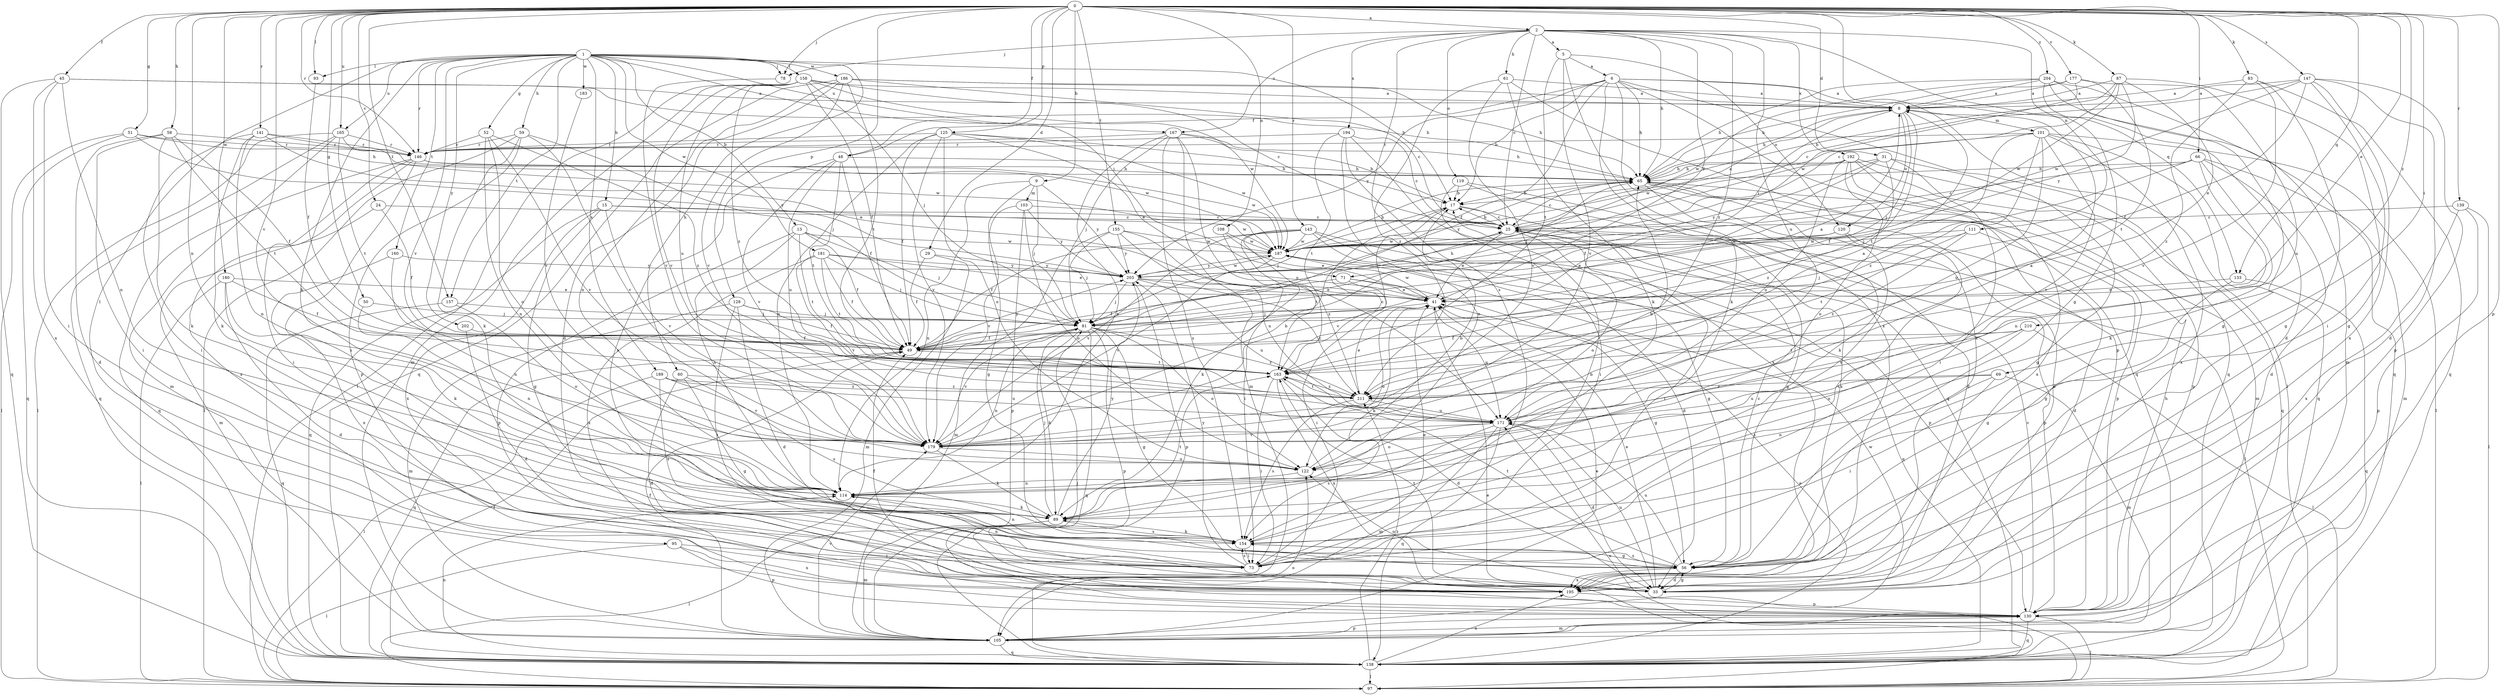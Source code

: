 strict digraph  {
0;
1;
2;
5;
6;
8;
9;
13;
15;
17;
24;
25;
29;
31;
33;
41;
45;
48;
49;
50;
51;
52;
56;
58;
59;
60;
61;
65;
66;
69;
71;
73;
78;
81;
83;
87;
89;
93;
95;
97;
101;
103;
105;
108;
111;
114;
119;
120;
122;
125;
128;
130;
133;
138;
139;
141;
143;
146;
147;
154;
155;
157;
158;
160;
163;
165;
167;
171;
177;
179;
180;
181;
183;
186;
187;
189;
192;
194;
195;
202;
203;
204;
210;
211;
0 -> 2  [label=a];
0 -> 9  [label=b];
0 -> 24  [label=c];
0 -> 29  [label=d];
0 -> 31  [label=d];
0 -> 41  [label=e];
0 -> 45  [label=f];
0 -> 48  [label=f];
0 -> 50  [label=g];
0 -> 51  [label=g];
0 -> 58  [label=h];
0 -> 66  [label=i];
0 -> 69  [label=i];
0 -> 78  [label=j];
0 -> 83  [label=k];
0 -> 87  [label=k];
0 -> 93  [label=l];
0 -> 108  [label=n];
0 -> 111  [label=n];
0 -> 114  [label=n];
0 -> 125  [label=p];
0 -> 128  [label=p];
0 -> 130  [label=p];
0 -> 133  [label=q];
0 -> 139  [label=r];
0 -> 141  [label=r];
0 -> 143  [label=r];
0 -> 146  [label=r];
0 -> 147  [label=s];
0 -> 155  [label=t];
0 -> 157  [label=t];
0 -> 165  [label=u];
0 -> 177  [label=v];
0 -> 179  [label=v];
0 -> 180  [label=w];
0 -> 204  [label=z];
0 -> 210  [label=z];
1 -> 13  [label=b];
1 -> 15  [label=b];
1 -> 17  [label=b];
1 -> 52  [label=g];
1 -> 59  [label=h];
1 -> 60  [label=h];
1 -> 71  [label=i];
1 -> 78  [label=j];
1 -> 89  [label=k];
1 -> 93  [label=l];
1 -> 95  [label=l];
1 -> 146  [label=r];
1 -> 157  [label=t];
1 -> 158  [label=t];
1 -> 160  [label=t];
1 -> 165  [label=u];
1 -> 167  [label=u];
1 -> 179  [label=v];
1 -> 181  [label=w];
1 -> 183  [label=w];
1 -> 186  [label=w];
1 -> 189  [label=x];
1 -> 202  [label=y];
2 -> 5  [label=a];
2 -> 25  [label=c];
2 -> 41  [label=e];
2 -> 56  [label=g];
2 -> 61  [label=h];
2 -> 65  [label=h];
2 -> 78  [label=j];
2 -> 119  [label=o];
2 -> 133  [label=q];
2 -> 154  [label=s];
2 -> 167  [label=u];
2 -> 171  [label=u];
2 -> 192  [label=x];
2 -> 194  [label=x];
2 -> 211  [label=z];
5 -> 6  [label=a];
5 -> 120  [label=o];
5 -> 163  [label=t];
5 -> 179  [label=v];
5 -> 195  [label=x];
6 -> 8  [label=a];
6 -> 17  [label=b];
6 -> 48  [label=f];
6 -> 49  [label=f];
6 -> 65  [label=h];
6 -> 89  [label=k];
6 -> 97  [label=l];
6 -> 130  [label=p];
6 -> 138  [label=q];
6 -> 195  [label=x];
6 -> 203  [label=y];
8 -> 65  [label=h];
8 -> 71  [label=i];
8 -> 81  [label=j];
8 -> 101  [label=m];
8 -> 120  [label=o];
8 -> 163  [label=t];
9 -> 56  [label=g];
9 -> 81  [label=j];
9 -> 103  [label=m];
9 -> 114  [label=n];
9 -> 203  [label=y];
13 -> 49  [label=f];
13 -> 81  [label=j];
13 -> 114  [label=n];
13 -> 130  [label=p];
13 -> 163  [label=t];
13 -> 187  [label=w];
15 -> 25  [label=c];
15 -> 56  [label=g];
15 -> 138  [label=q];
15 -> 179  [label=v];
15 -> 187  [label=w];
15 -> 195  [label=x];
17 -> 25  [label=c];
17 -> 56  [label=g];
17 -> 81  [label=j];
17 -> 179  [label=v];
24 -> 25  [label=c];
24 -> 49  [label=f];
24 -> 105  [label=m];
25 -> 8  [label=a];
25 -> 17  [label=b];
25 -> 41  [label=e];
25 -> 73  [label=i];
25 -> 97  [label=l];
25 -> 122  [label=o];
25 -> 130  [label=p];
25 -> 187  [label=w];
29 -> 49  [label=f];
29 -> 105  [label=m];
29 -> 203  [label=y];
31 -> 49  [label=f];
31 -> 56  [label=g];
31 -> 65  [label=h];
31 -> 73  [label=i];
31 -> 203  [label=y];
31 -> 211  [label=z];
33 -> 41  [label=e];
33 -> 56  [label=g];
33 -> 122  [label=o];
33 -> 171  [label=u];
41 -> 81  [label=j];
41 -> 89  [label=k];
41 -> 122  [label=o];
41 -> 171  [label=u];
41 -> 187  [label=w];
45 -> 8  [label=a];
45 -> 65  [label=h];
45 -> 73  [label=i];
45 -> 114  [label=n];
45 -> 138  [label=q];
45 -> 195  [label=x];
48 -> 49  [label=f];
48 -> 65  [label=h];
48 -> 154  [label=s];
48 -> 163  [label=t];
48 -> 171  [label=u];
48 -> 179  [label=v];
49 -> 8  [label=a];
49 -> 138  [label=q];
49 -> 163  [label=t];
49 -> 203  [label=y];
50 -> 81  [label=j];
50 -> 114  [label=n];
51 -> 65  [label=h];
51 -> 97  [label=l];
51 -> 138  [label=q];
51 -> 146  [label=r];
51 -> 203  [label=y];
52 -> 114  [label=n];
52 -> 122  [label=o];
52 -> 146  [label=r];
52 -> 179  [label=v];
52 -> 211  [label=z];
56 -> 25  [label=c];
56 -> 33  [label=d];
56 -> 154  [label=s];
56 -> 163  [label=t];
56 -> 171  [label=u];
56 -> 195  [label=x];
58 -> 33  [label=d];
58 -> 49  [label=f];
58 -> 73  [label=i];
58 -> 89  [label=k];
58 -> 146  [label=r];
58 -> 163  [label=t];
59 -> 81  [label=j];
59 -> 89  [label=k];
59 -> 97  [label=l];
59 -> 130  [label=p];
59 -> 146  [label=r];
59 -> 179  [label=v];
60 -> 33  [label=d];
60 -> 56  [label=g];
60 -> 154  [label=s];
60 -> 211  [label=z];
61 -> 8  [label=a];
61 -> 89  [label=k];
61 -> 138  [label=q];
61 -> 179  [label=v];
61 -> 211  [label=z];
65 -> 17  [label=b];
65 -> 25  [label=c];
65 -> 33  [label=d];
65 -> 89  [label=k];
65 -> 130  [label=p];
65 -> 154  [label=s];
65 -> 203  [label=y];
66 -> 25  [label=c];
66 -> 33  [label=d];
66 -> 65  [label=h];
66 -> 81  [label=j];
66 -> 89  [label=k];
66 -> 105  [label=m];
66 -> 114  [label=n];
69 -> 73  [label=i];
69 -> 105  [label=m];
69 -> 114  [label=n];
69 -> 171  [label=u];
69 -> 211  [label=z];
71 -> 41  [label=e];
71 -> 49  [label=f];
71 -> 56  [label=g];
71 -> 73  [label=i];
73 -> 41  [label=e];
73 -> 114  [label=n];
73 -> 154  [label=s];
73 -> 203  [label=y];
78 -> 179  [label=v];
81 -> 49  [label=f];
81 -> 56  [label=g];
81 -> 65  [label=h];
81 -> 89  [label=k];
81 -> 114  [label=n];
81 -> 122  [label=o];
81 -> 130  [label=p];
81 -> 138  [label=q];
81 -> 179  [label=v];
81 -> 211  [label=z];
83 -> 8  [label=a];
83 -> 56  [label=g];
83 -> 138  [label=q];
83 -> 179  [label=v];
83 -> 211  [label=z];
87 -> 8  [label=a];
87 -> 17  [label=b];
87 -> 25  [label=c];
87 -> 41  [label=e];
87 -> 56  [label=g];
87 -> 187  [label=w];
87 -> 203  [label=y];
89 -> 81  [label=j];
89 -> 97  [label=l];
89 -> 105  [label=m];
89 -> 154  [label=s];
89 -> 163  [label=t];
89 -> 203  [label=y];
93 -> 49  [label=f];
95 -> 73  [label=i];
95 -> 97  [label=l];
95 -> 130  [label=p];
95 -> 195  [label=x];
97 -> 41  [label=e];
97 -> 171  [label=u];
101 -> 49  [label=f];
101 -> 97  [label=l];
101 -> 138  [label=q];
101 -> 146  [label=r];
101 -> 171  [label=u];
101 -> 179  [label=v];
101 -> 187  [label=w];
101 -> 195  [label=x];
101 -> 211  [label=z];
103 -> 25  [label=c];
103 -> 122  [label=o];
103 -> 130  [label=p];
103 -> 179  [label=v];
103 -> 203  [label=y];
105 -> 41  [label=e];
105 -> 49  [label=f];
105 -> 81  [label=j];
105 -> 130  [label=p];
105 -> 138  [label=q];
105 -> 179  [label=v];
105 -> 187  [label=w];
108 -> 41  [label=e];
108 -> 73  [label=i];
108 -> 187  [label=w];
111 -> 56  [label=g];
111 -> 81  [label=j];
111 -> 163  [label=t];
111 -> 187  [label=w];
111 -> 211  [label=z];
114 -> 89  [label=k];
119 -> 17  [label=b];
119 -> 33  [label=d];
119 -> 73  [label=i];
119 -> 195  [label=x];
120 -> 33  [label=d];
120 -> 41  [label=e];
120 -> 154  [label=s];
120 -> 187  [label=w];
122 -> 17  [label=b];
122 -> 114  [label=n];
125 -> 17  [label=b];
125 -> 41  [label=e];
125 -> 49  [label=f];
125 -> 114  [label=n];
125 -> 122  [label=o];
125 -> 146  [label=r];
125 -> 179  [label=v];
125 -> 187  [label=w];
128 -> 33  [label=d];
128 -> 49  [label=f];
128 -> 73  [label=i];
128 -> 81  [label=j];
128 -> 105  [label=m];
130 -> 25  [label=c];
130 -> 65  [label=h];
130 -> 97  [label=l];
130 -> 105  [label=m];
130 -> 138  [label=q];
133 -> 41  [label=e];
133 -> 56  [label=g];
133 -> 138  [label=q];
138 -> 41  [label=e];
138 -> 49  [label=f];
138 -> 97  [label=l];
138 -> 114  [label=n];
138 -> 122  [label=o];
138 -> 195  [label=x];
138 -> 211  [label=z];
139 -> 25  [label=c];
139 -> 97  [label=l];
139 -> 130  [label=p];
139 -> 195  [label=x];
141 -> 41  [label=e];
141 -> 73  [label=i];
141 -> 89  [label=k];
141 -> 114  [label=n];
141 -> 146  [label=r];
141 -> 187  [label=w];
143 -> 33  [label=d];
143 -> 49  [label=f];
143 -> 56  [label=g];
143 -> 89  [label=k];
143 -> 130  [label=p];
143 -> 163  [label=t];
143 -> 179  [label=v];
143 -> 187  [label=w];
146 -> 65  [label=h];
146 -> 73  [label=i];
146 -> 138  [label=q];
146 -> 154  [label=s];
146 -> 187  [label=w];
146 -> 195  [label=x];
147 -> 8  [label=a];
147 -> 25  [label=c];
147 -> 33  [label=d];
147 -> 49  [label=f];
147 -> 73  [label=i];
147 -> 130  [label=p];
147 -> 187  [label=w];
147 -> 195  [label=x];
154 -> 17  [label=b];
154 -> 56  [label=g];
154 -> 73  [label=i];
154 -> 89  [label=k];
154 -> 114  [label=n];
155 -> 81  [label=j];
155 -> 105  [label=m];
155 -> 171  [label=u];
155 -> 187  [label=w];
155 -> 203  [label=y];
155 -> 211  [label=z];
157 -> 81  [label=j];
157 -> 122  [label=o];
157 -> 138  [label=q];
158 -> 8  [label=a];
158 -> 25  [label=c];
158 -> 49  [label=f];
158 -> 81  [label=j];
158 -> 97  [label=l];
158 -> 105  [label=m];
158 -> 171  [label=u];
158 -> 179  [label=v];
158 -> 187  [label=w];
158 -> 211  [label=z];
160 -> 114  [label=n];
160 -> 195  [label=x];
160 -> 203  [label=y];
163 -> 25  [label=c];
163 -> 33  [label=d];
163 -> 73  [label=i];
163 -> 195  [label=x];
163 -> 211  [label=z];
165 -> 97  [label=l];
165 -> 105  [label=m];
165 -> 138  [label=q];
165 -> 146  [label=r];
165 -> 163  [label=t];
165 -> 187  [label=w];
167 -> 17  [label=b];
167 -> 65  [label=h];
167 -> 81  [label=j];
167 -> 105  [label=m];
167 -> 114  [label=n];
167 -> 146  [label=r];
167 -> 154  [label=s];
167 -> 171  [label=u];
171 -> 8  [label=a];
171 -> 33  [label=d];
171 -> 105  [label=m];
171 -> 122  [label=o];
171 -> 138  [label=q];
171 -> 154  [label=s];
171 -> 179  [label=v];
177 -> 8  [label=a];
177 -> 65  [label=h];
177 -> 163  [label=t];
177 -> 171  [label=u];
177 -> 187  [label=w];
179 -> 17  [label=b];
179 -> 65  [label=h];
179 -> 89  [label=k];
179 -> 122  [label=o];
180 -> 33  [label=d];
180 -> 41  [label=e];
180 -> 49  [label=f];
180 -> 89  [label=k];
180 -> 97  [label=l];
181 -> 41  [label=e];
181 -> 49  [label=f];
181 -> 81  [label=j];
181 -> 163  [label=t];
181 -> 179  [label=v];
181 -> 195  [label=x];
181 -> 203  [label=y];
183 -> 179  [label=v];
186 -> 8  [label=a];
186 -> 25  [label=c];
186 -> 33  [label=d];
186 -> 65  [label=h];
186 -> 114  [label=n];
186 -> 138  [label=q];
186 -> 163  [label=t];
186 -> 179  [label=v];
187 -> 65  [label=h];
187 -> 138  [label=q];
187 -> 179  [label=v];
187 -> 203  [label=y];
189 -> 97  [label=l];
189 -> 154  [label=s];
189 -> 171  [label=u];
189 -> 179  [label=v];
189 -> 211  [label=z];
192 -> 65  [label=h];
192 -> 81  [label=j];
192 -> 105  [label=m];
192 -> 122  [label=o];
192 -> 130  [label=p];
192 -> 138  [label=q];
192 -> 171  [label=u];
192 -> 195  [label=x];
194 -> 25  [label=c];
194 -> 114  [label=n];
194 -> 138  [label=q];
194 -> 146  [label=r];
194 -> 163  [label=t];
194 -> 195  [label=x];
195 -> 49  [label=f];
195 -> 130  [label=p];
195 -> 163  [label=t];
202 -> 33  [label=d];
202 -> 49  [label=f];
203 -> 41  [label=e];
203 -> 81  [label=j];
203 -> 130  [label=p];
203 -> 171  [label=u];
203 -> 187  [label=w];
203 -> 211  [label=z];
204 -> 8  [label=a];
204 -> 33  [label=d];
204 -> 56  [label=g];
204 -> 65  [label=h];
204 -> 105  [label=m];
204 -> 138  [label=q];
204 -> 187  [label=w];
210 -> 49  [label=f];
210 -> 97  [label=l];
210 -> 122  [label=o];
210 -> 154  [label=s];
210 -> 163  [label=t];
211 -> 8  [label=a];
211 -> 41  [label=e];
211 -> 154  [label=s];
211 -> 163  [label=t];
211 -> 171  [label=u];
}
